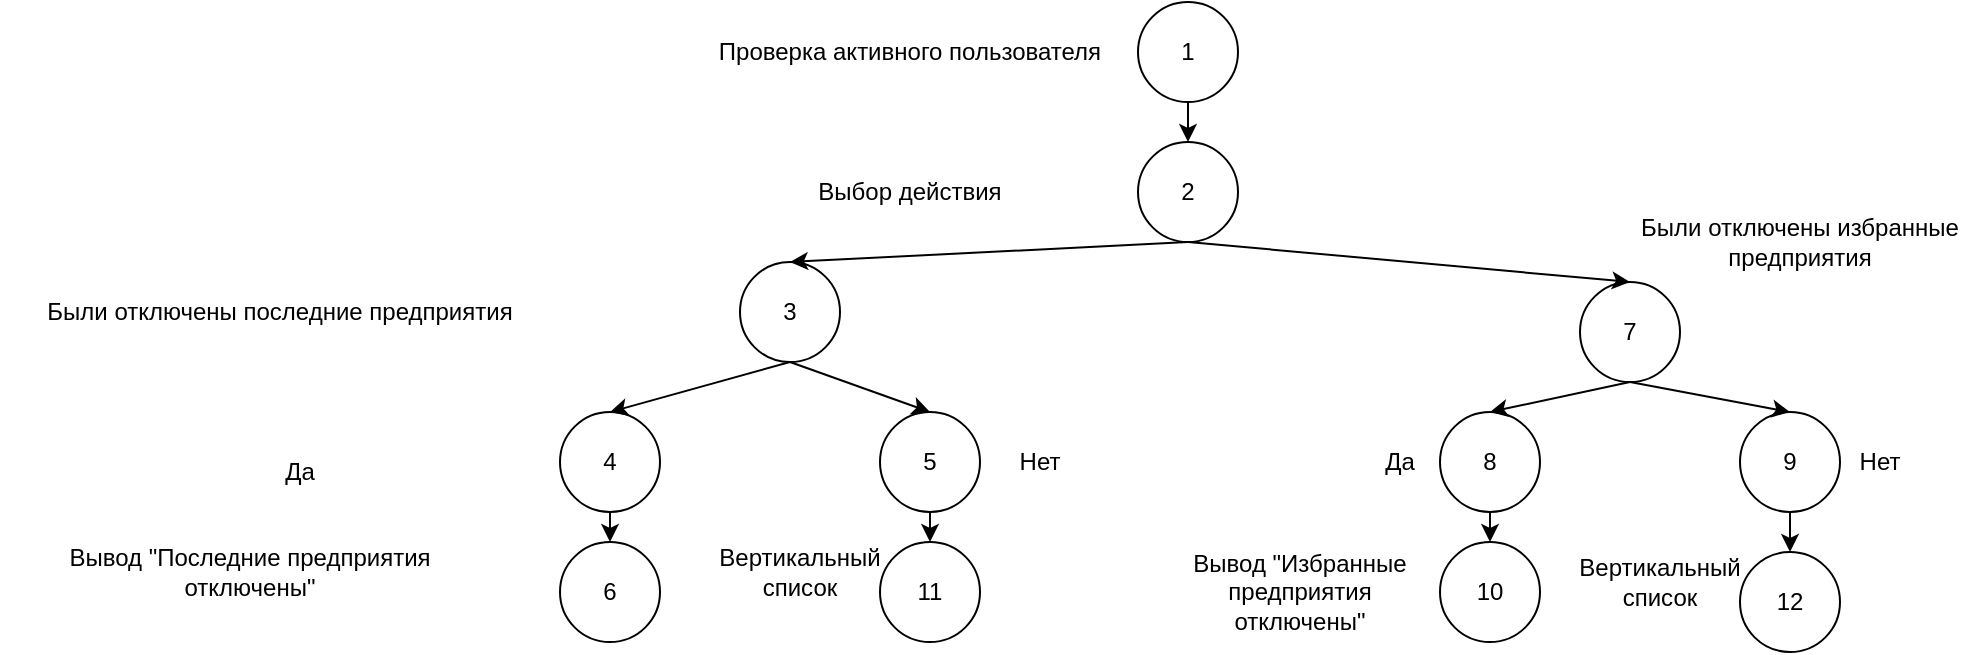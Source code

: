 <mxfile version="14.4.8" type="github">
  <diagram id="qphgWqwp0cpbQVtYBI8-" name="Page-1">
    <mxGraphModel dx="2249" dy="794" grid="1" gridSize="10" guides="1" tooltips="1" connect="1" arrows="1" fold="1" page="1" pageScale="1" pageWidth="827" pageHeight="1169" math="0" shadow="0">
      <root>
        <mxCell id="0" />
        <mxCell id="1" parent="0" />
        <mxCell id="IH4dh5rqfxt_6UvOucH4-1" value="1" style="ellipse;whiteSpace=wrap;html=1;" vertex="1" parent="1">
          <mxGeometry x="389" y="90" width="50" height="50" as="geometry" />
        </mxCell>
        <mxCell id="IH4dh5rqfxt_6UvOucH4-4" value="" style="endArrow=classic;html=1;exitX=0.5;exitY=1;exitDx=0;exitDy=0;entryX=0.5;entryY=0;entryDx=0;entryDy=0;" edge="1" parent="1" source="IH4dh5rqfxt_6UvOucH4-1" target="IH4dh5rqfxt_6UvOucH4-32">
          <mxGeometry width="50" height="50" relative="1" as="geometry">
            <mxPoint x="390" y="330" as="sourcePoint" />
            <mxPoint x="414" y="160" as="targetPoint" />
          </mxGeometry>
        </mxCell>
        <mxCell id="IH4dh5rqfxt_6UvOucH4-31" value="Проверка активного пользователя" style="text;html=1;strokeColor=none;fillColor=none;align=center;verticalAlign=middle;whiteSpace=wrap;rounded=0;" vertex="1" parent="1">
          <mxGeometry x="150" y="115" width="250" as="geometry" />
        </mxCell>
        <mxCell id="IH4dh5rqfxt_6UvOucH4-32" value="2" style="ellipse;whiteSpace=wrap;html=1;" vertex="1" parent="1">
          <mxGeometry x="389" y="160" width="50" height="50" as="geometry" />
        </mxCell>
        <mxCell id="IH4dh5rqfxt_6UvOucH4-33" value="Выбор действия" style="text;html=1;strokeColor=none;fillColor=none;align=center;verticalAlign=middle;whiteSpace=wrap;rounded=0;" vertex="1" parent="1">
          <mxGeometry x="165" y="175" width="220" height="20" as="geometry" />
        </mxCell>
        <mxCell id="IH4dh5rqfxt_6UvOucH4-34" value="3" style="ellipse;whiteSpace=wrap;html=1;" vertex="1" parent="1">
          <mxGeometry x="190" y="220" width="50" height="50" as="geometry" />
        </mxCell>
        <mxCell id="IH4dh5rqfxt_6UvOucH4-35" value="Были отключены последние предприятия" style="text;html=1;strokeColor=none;fillColor=none;align=center;verticalAlign=middle;whiteSpace=wrap;rounded=0;" vertex="1" parent="1">
          <mxGeometry x="-180" y="240" width="280" height="10" as="geometry" />
        </mxCell>
        <mxCell id="IH4dh5rqfxt_6UvOucH4-36" value="" style="endArrow=classic;html=1;exitX=0.5;exitY=1;exitDx=0;exitDy=0;entryX=0.5;entryY=0;entryDx=0;entryDy=0;" edge="1" parent="1" source="IH4dh5rqfxt_6UvOucH4-32" target="IH4dh5rqfxt_6UvOucH4-34">
          <mxGeometry width="50" height="50" relative="1" as="geometry">
            <mxPoint x="420" y="420" as="sourcePoint" />
            <mxPoint x="470" y="370" as="targetPoint" />
          </mxGeometry>
        </mxCell>
        <mxCell id="IH4dh5rqfxt_6UvOucH4-38" value="4" style="ellipse;whiteSpace=wrap;html=1;" vertex="1" parent="1">
          <mxGeometry x="100" y="295" width="50" height="50" as="geometry" />
        </mxCell>
        <mxCell id="IH4dh5rqfxt_6UvOucH4-39" value="5" style="ellipse;whiteSpace=wrap;html=1;" vertex="1" parent="1">
          <mxGeometry x="260" y="295" width="50" height="50" as="geometry" />
        </mxCell>
        <mxCell id="IH4dh5rqfxt_6UvOucH4-40" value="" style="endArrow=classic;html=1;exitX=0.5;exitY=1;exitDx=0;exitDy=0;entryX=0.5;entryY=0;entryDx=0;entryDy=0;" edge="1" parent="1" source="IH4dh5rqfxt_6UvOucH4-34" target="IH4dh5rqfxt_6UvOucH4-38">
          <mxGeometry width="50" height="50" relative="1" as="geometry">
            <mxPoint x="420" y="420" as="sourcePoint" />
            <mxPoint x="470" y="370" as="targetPoint" />
          </mxGeometry>
        </mxCell>
        <mxCell id="IH4dh5rqfxt_6UvOucH4-41" value="" style="endArrow=classic;html=1;exitX=0.5;exitY=1;exitDx=0;exitDy=0;entryX=0.5;entryY=0;entryDx=0;entryDy=0;" edge="1" parent="1" source="IH4dh5rqfxt_6UvOucH4-34" target="IH4dh5rqfxt_6UvOucH4-39">
          <mxGeometry width="50" height="50" relative="1" as="geometry">
            <mxPoint x="420" y="420" as="sourcePoint" />
            <mxPoint x="470" y="370" as="targetPoint" />
          </mxGeometry>
        </mxCell>
        <mxCell id="IH4dh5rqfxt_6UvOucH4-42" value="Да" style="text;html=1;strokeColor=none;fillColor=none;align=center;verticalAlign=middle;whiteSpace=wrap;rounded=0;" vertex="1" parent="1">
          <mxGeometry x="-50" y="315" width="40" height="20" as="geometry" />
        </mxCell>
        <mxCell id="IH4dh5rqfxt_6UvOucH4-44" value="Нет" style="text;html=1;strokeColor=none;fillColor=none;align=center;verticalAlign=middle;whiteSpace=wrap;rounded=0;" vertex="1" parent="1">
          <mxGeometry x="320" y="310" width="40" height="20" as="geometry" />
        </mxCell>
        <mxCell id="IH4dh5rqfxt_6UvOucH4-46" value="6" style="ellipse;whiteSpace=wrap;html=1;" vertex="1" parent="1">
          <mxGeometry x="100" y="360" width="50" height="50" as="geometry" />
        </mxCell>
        <mxCell id="IH4dh5rqfxt_6UvOucH4-47" value="" style="endArrow=classic;html=1;exitX=0.5;exitY=1;exitDx=0;exitDy=0;entryX=0.5;entryY=0;entryDx=0;entryDy=0;" edge="1" parent="1" source="IH4dh5rqfxt_6UvOucH4-38" target="IH4dh5rqfxt_6UvOucH4-46">
          <mxGeometry width="50" height="50" relative="1" as="geometry">
            <mxPoint x="420" y="420" as="sourcePoint" />
            <mxPoint x="470" y="370" as="targetPoint" />
          </mxGeometry>
        </mxCell>
        <mxCell id="IH4dh5rqfxt_6UvOucH4-48" value="Вывод &quot;Последние предприятия отключены&quot;" style="text;html=1;strokeColor=none;fillColor=none;align=center;verticalAlign=middle;whiteSpace=wrap;rounded=0;" vertex="1" parent="1">
          <mxGeometry x="-150" y="360" width="190" height="30" as="geometry" />
        </mxCell>
        <mxCell id="IH4dh5rqfxt_6UvOucH4-50" value="7" style="ellipse;whiteSpace=wrap;html=1;" vertex="1" parent="1">
          <mxGeometry x="610" y="230" width="50" height="50" as="geometry" />
        </mxCell>
        <mxCell id="IH4dh5rqfxt_6UvOucH4-51" value="" style="endArrow=classic;html=1;exitX=0.5;exitY=1;exitDx=0;exitDy=0;entryX=0.5;entryY=0;entryDx=0;entryDy=0;" edge="1" parent="1" source="IH4dh5rqfxt_6UvOucH4-32" target="IH4dh5rqfxt_6UvOucH4-50">
          <mxGeometry width="50" height="50" relative="1" as="geometry">
            <mxPoint x="420" y="400" as="sourcePoint" />
            <mxPoint x="470" y="350" as="targetPoint" />
          </mxGeometry>
        </mxCell>
        <mxCell id="IH4dh5rqfxt_6UvOucH4-52" value="Были отключены избранные предприятия" style="text;html=1;strokeColor=none;fillColor=none;align=center;verticalAlign=middle;whiteSpace=wrap;rounded=0;" vertex="1" parent="1">
          <mxGeometry x="630" y="200" width="180" height="20" as="geometry" />
        </mxCell>
        <mxCell id="IH4dh5rqfxt_6UvOucH4-53" value="8" style="ellipse;whiteSpace=wrap;html=1;" vertex="1" parent="1">
          <mxGeometry x="540" y="295" width="50" height="50" as="geometry" />
        </mxCell>
        <mxCell id="IH4dh5rqfxt_6UvOucH4-55" value="" style="endArrow=classic;html=1;exitX=0.5;exitY=1;exitDx=0;exitDy=0;entryX=0.5;entryY=0;entryDx=0;entryDy=0;" edge="1" parent="1" source="IH4dh5rqfxt_6UvOucH4-50" target="IH4dh5rqfxt_6UvOucH4-53">
          <mxGeometry width="50" height="50" relative="1" as="geometry">
            <mxPoint x="420" y="380" as="sourcePoint" />
            <mxPoint x="470" y="330" as="targetPoint" />
          </mxGeometry>
        </mxCell>
        <mxCell id="IH4dh5rqfxt_6UvOucH4-56" value="Да" style="text;html=1;strokeColor=none;fillColor=none;align=center;verticalAlign=middle;whiteSpace=wrap;rounded=0;" vertex="1" parent="1">
          <mxGeometry x="500" y="310" width="40" height="20" as="geometry" />
        </mxCell>
        <mxCell id="IH4dh5rqfxt_6UvOucH4-57" value="9" style="ellipse;whiteSpace=wrap;html=1;" vertex="1" parent="1">
          <mxGeometry x="690" y="295" width="50" height="50" as="geometry" />
        </mxCell>
        <mxCell id="IH4dh5rqfxt_6UvOucH4-58" value="" style="endArrow=classic;html=1;exitX=0.5;exitY=1;exitDx=0;exitDy=0;entryX=0.5;entryY=0;entryDx=0;entryDy=0;" edge="1" parent="1" source="IH4dh5rqfxt_6UvOucH4-50" target="IH4dh5rqfxt_6UvOucH4-57">
          <mxGeometry width="50" height="50" relative="1" as="geometry">
            <mxPoint x="420" y="380" as="sourcePoint" />
            <mxPoint x="470" y="330" as="targetPoint" />
          </mxGeometry>
        </mxCell>
        <mxCell id="IH4dh5rqfxt_6UvOucH4-59" value="Нет" style="text;html=1;strokeColor=none;fillColor=none;align=center;verticalAlign=middle;whiteSpace=wrap;rounded=0;" vertex="1" parent="1">
          <mxGeometry x="740" y="310" width="40" height="20" as="geometry" />
        </mxCell>
        <mxCell id="IH4dh5rqfxt_6UvOucH4-60" value="10" style="ellipse;whiteSpace=wrap;html=1;" vertex="1" parent="1">
          <mxGeometry x="540" y="360" width="50" height="50" as="geometry" />
        </mxCell>
        <mxCell id="IH4dh5rqfxt_6UvOucH4-61" value="" style="endArrow=classic;html=1;exitX=0.5;exitY=1;exitDx=0;exitDy=0;entryX=0.5;entryY=0;entryDx=0;entryDy=0;" edge="1" parent="1" source="IH4dh5rqfxt_6UvOucH4-53" target="IH4dh5rqfxt_6UvOucH4-60">
          <mxGeometry width="50" height="50" relative="1" as="geometry">
            <mxPoint x="420" y="380" as="sourcePoint" />
            <mxPoint x="470" y="330" as="targetPoint" />
          </mxGeometry>
        </mxCell>
        <mxCell id="IH4dh5rqfxt_6UvOucH4-62" value="Вывод &quot;Избранные предприятия отключены&quot;" style="text;html=1;strokeColor=none;fillColor=none;align=center;verticalAlign=middle;whiteSpace=wrap;rounded=0;" vertex="1" parent="1">
          <mxGeometry x="400" y="370" width="140" height="30" as="geometry" />
        </mxCell>
        <mxCell id="IH4dh5rqfxt_6UvOucH4-63" value="11" style="ellipse;whiteSpace=wrap;html=1;" vertex="1" parent="1">
          <mxGeometry x="260" y="360" width="50" height="50" as="geometry" />
        </mxCell>
        <mxCell id="IH4dh5rqfxt_6UvOucH4-64" value="" style="endArrow=classic;html=1;exitX=0.5;exitY=1;exitDx=0;exitDy=0;entryX=0.5;entryY=0;entryDx=0;entryDy=0;" edge="1" parent="1" source="IH4dh5rqfxt_6UvOucH4-39" target="IH4dh5rqfxt_6UvOucH4-63">
          <mxGeometry width="50" height="50" relative="1" as="geometry">
            <mxPoint x="420" y="350" as="sourcePoint" />
            <mxPoint x="470" y="300" as="targetPoint" />
          </mxGeometry>
        </mxCell>
        <mxCell id="IH4dh5rqfxt_6UvOucH4-65" value="Вертикальный список" style="text;html=1;strokeColor=none;fillColor=none;align=center;verticalAlign=middle;whiteSpace=wrap;rounded=0;" vertex="1" parent="1">
          <mxGeometry x="200" y="365" width="40" height="20" as="geometry" />
        </mxCell>
        <mxCell id="IH4dh5rqfxt_6UvOucH4-66" value="12" style="ellipse;whiteSpace=wrap;html=1;" vertex="1" parent="1">
          <mxGeometry x="690" y="365" width="50" height="50" as="geometry" />
        </mxCell>
        <mxCell id="IH4dh5rqfxt_6UvOucH4-67" value="" style="endArrow=classic;html=1;exitX=0.5;exitY=1;exitDx=0;exitDy=0;entryX=0.5;entryY=0;entryDx=0;entryDy=0;" edge="1" parent="1" source="IH4dh5rqfxt_6UvOucH4-57" target="IH4dh5rqfxt_6UvOucH4-66">
          <mxGeometry width="50" height="50" relative="1" as="geometry">
            <mxPoint x="420" y="350" as="sourcePoint" />
            <mxPoint x="470" y="300" as="targetPoint" />
          </mxGeometry>
        </mxCell>
        <mxCell id="IH4dh5rqfxt_6UvOucH4-68" value="Вертикальный список" style="text;html=1;strokeColor=none;fillColor=none;align=center;verticalAlign=middle;whiteSpace=wrap;rounded=0;" vertex="1" parent="1">
          <mxGeometry x="630" y="370" width="40" height="20" as="geometry" />
        </mxCell>
      </root>
    </mxGraphModel>
  </diagram>
</mxfile>
